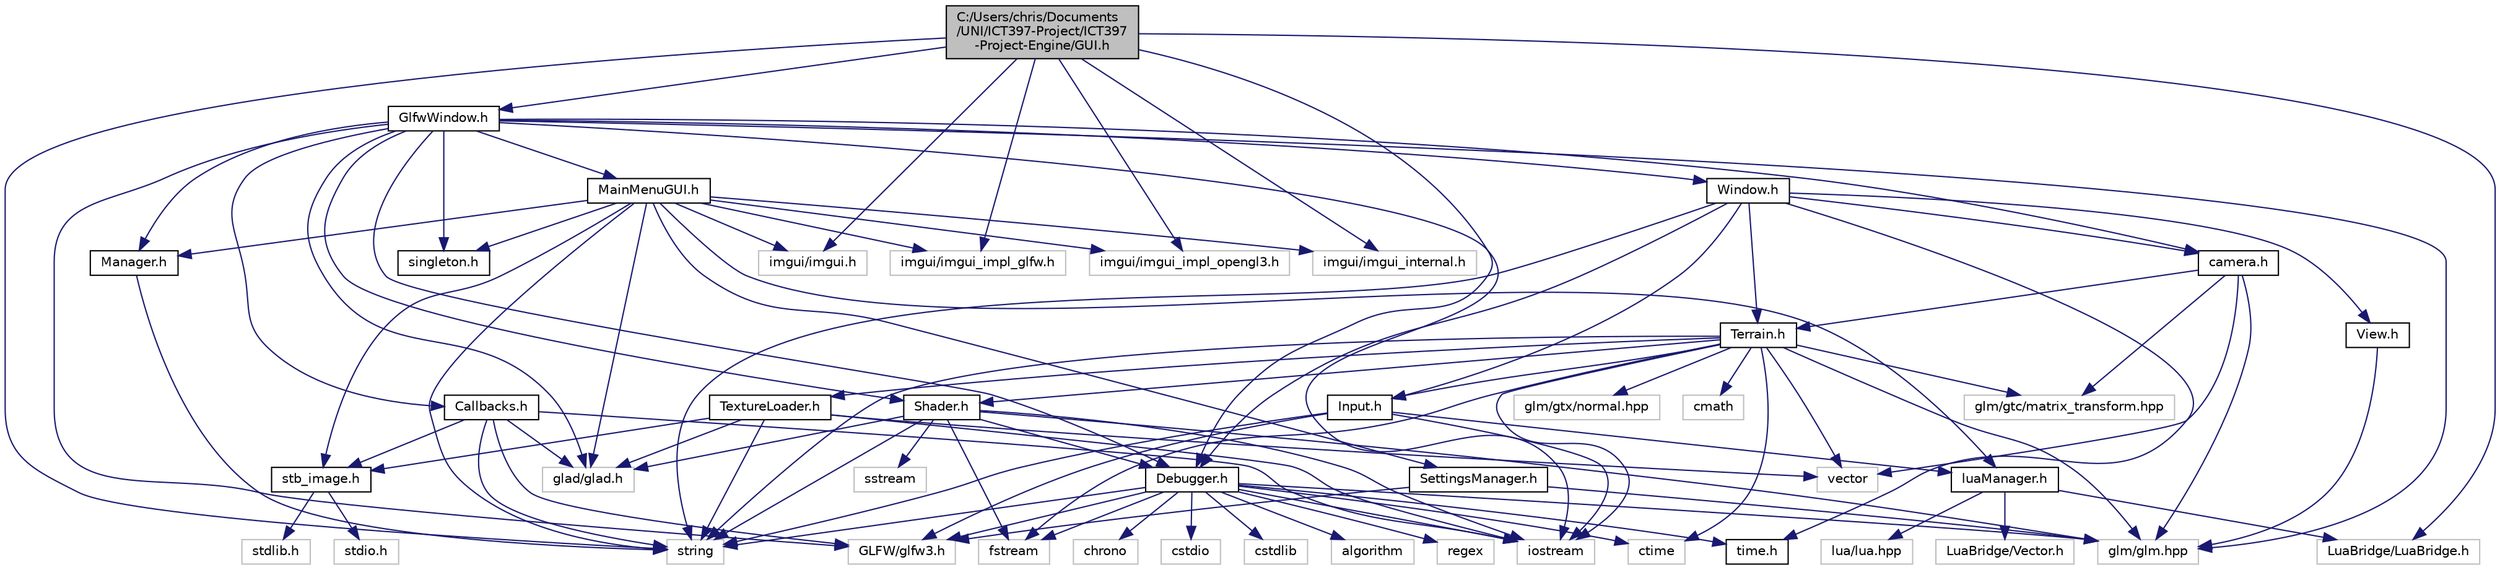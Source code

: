 digraph "C:/Users/chris/Documents/UNI/ICT397-Project/ICT397-Project-Engine/GUI.h"
{
 // LATEX_PDF_SIZE
  edge [fontname="Helvetica",fontsize="10",labelfontname="Helvetica",labelfontsize="10"];
  node [fontname="Helvetica",fontsize="10",shape=record];
  Node1 [label="C:/Users/chris/Documents\l/UNI/ICT397-Project/ICT397\l-Project-Engine/GUI.h",height=0.2,width=0.4,color="black", fillcolor="grey75", style="filled", fontcolor="black",tooltip="Base class for all GUI."];
  Node1 -> Node2 [color="midnightblue",fontsize="10",style="solid"];
  Node2 [label="Debugger.h",height=0.2,width=0.4,color="black", fillcolor="white", style="filled",URL="$_debugger_8h_source.html",tooltip=" "];
  Node2 -> Node3 [color="midnightblue",fontsize="10",style="solid"];
  Node3 [label="iostream",height=0.2,width=0.4,color="grey75", fillcolor="white", style="filled",tooltip=" "];
  Node2 -> Node4 [color="midnightblue",fontsize="10",style="solid"];
  Node4 [label="string",height=0.2,width=0.4,color="grey75", fillcolor="white", style="filled",tooltip=" "];
  Node2 -> Node5 [color="midnightblue",fontsize="10",style="solid"];
  Node5 [label="glm/glm.hpp",height=0.2,width=0.4,color="grey75", fillcolor="white", style="filled",tooltip=" "];
  Node2 -> Node6 [color="midnightblue",fontsize="10",style="solid"];
  Node6 [label="GLFW/glfw3.h",height=0.2,width=0.4,color="grey75", fillcolor="white", style="filled",tooltip=" "];
  Node2 -> Node7 [color="midnightblue",fontsize="10",style="solid"];
  Node7 [label="fstream",height=0.2,width=0.4,color="grey75", fillcolor="white", style="filled",tooltip=" "];
  Node2 -> Node8 [color="midnightblue",fontsize="10",style="solid"];
  Node8 [label="ctime",height=0.2,width=0.4,color="grey75", fillcolor="white", style="filled",tooltip=" "];
  Node2 -> Node9 [color="midnightblue",fontsize="10",style="solid"];
  Node9 [label="time.h",height=0.2,width=0.4,color="black", fillcolor="white", style="filled",URL="$_time_8h_source.html",tooltip=" "];
  Node2 -> Node10 [color="midnightblue",fontsize="10",style="solid"];
  Node10 [label="cstdio",height=0.2,width=0.4,color="grey75", fillcolor="white", style="filled",tooltip=" "];
  Node2 -> Node11 [color="midnightblue",fontsize="10",style="solid"];
  Node11 [label="cstdlib",height=0.2,width=0.4,color="grey75", fillcolor="white", style="filled",tooltip=" "];
  Node2 -> Node12 [color="midnightblue",fontsize="10",style="solid"];
  Node12 [label="algorithm",height=0.2,width=0.4,color="grey75", fillcolor="white", style="filled",tooltip=" "];
  Node2 -> Node13 [color="midnightblue",fontsize="10",style="solid"];
  Node13 [label="regex",height=0.2,width=0.4,color="grey75", fillcolor="white", style="filled",tooltip=" "];
  Node2 -> Node14 [color="midnightblue",fontsize="10",style="solid"];
  Node14 [label="chrono",height=0.2,width=0.4,color="grey75", fillcolor="white", style="filled",tooltip=" "];
  Node1 -> Node4 [color="midnightblue",fontsize="10",style="solid"];
  Node1 -> Node15 [color="midnightblue",fontsize="10",style="solid"];
  Node15 [label="GlfwWindow.h",height=0.2,width=0.4,color="black", fillcolor="white", style="filled",URL="$_glfw_window_8h_source.html",tooltip=" "];
  Node15 -> Node16 [color="midnightblue",fontsize="10",style="solid"];
  Node16 [label="glad/glad.h",height=0.2,width=0.4,color="grey75", fillcolor="white", style="filled",tooltip=" "];
  Node15 -> Node6 [color="midnightblue",fontsize="10",style="solid"];
  Node15 -> Node5 [color="midnightblue",fontsize="10",style="solid"];
  Node15 -> Node17 [color="midnightblue",fontsize="10",style="solid"];
  Node17 [label="Window.h",height=0.2,width=0.4,color="black", fillcolor="white", style="filled",URL="$_window_8h_source.html",tooltip=" "];
  Node17 -> Node4 [color="midnightblue",fontsize="10",style="solid"];
  Node17 -> Node18 [color="midnightblue",fontsize="10",style="solid"];
  Node18 [label="Terrain.h",height=0.2,width=0.4,color="black", fillcolor="white", style="filled",URL="$_terrain_8h_source.html",tooltip=" "];
  Node18 -> Node3 [color="midnightblue",fontsize="10",style="solid"];
  Node18 -> Node7 [color="midnightblue",fontsize="10",style="solid"];
  Node18 -> Node4 [color="midnightblue",fontsize="10",style="solid"];
  Node18 -> Node19 [color="midnightblue",fontsize="10",style="solid"];
  Node19 [label="vector",height=0.2,width=0.4,color="grey75", fillcolor="white", style="filled",tooltip=" "];
  Node18 -> Node5 [color="midnightblue",fontsize="10",style="solid"];
  Node18 -> Node20 [color="midnightblue",fontsize="10",style="solid"];
  Node20 [label="glm/gtx/normal.hpp",height=0.2,width=0.4,color="grey75", fillcolor="white", style="filled",tooltip=" "];
  Node18 -> Node21 [color="midnightblue",fontsize="10",style="solid"];
  Node21 [label="glm/gtc/matrix_transform.hpp",height=0.2,width=0.4,color="grey75", fillcolor="white", style="filled",tooltip=" "];
  Node18 -> Node8 [color="midnightblue",fontsize="10",style="solid"];
  Node18 -> Node22 [color="midnightblue",fontsize="10",style="solid"];
  Node22 [label="cmath",height=0.2,width=0.4,color="grey75", fillcolor="white", style="filled",tooltip=" "];
  Node18 -> Node23 [color="midnightblue",fontsize="10",style="solid"];
  Node23 [label="Shader.h",height=0.2,width=0.4,color="black", fillcolor="white", style="filled",URL="$_shader_8h_source.html",tooltip=" "];
  Node23 -> Node16 [color="midnightblue",fontsize="10",style="solid"];
  Node23 -> Node5 [color="midnightblue",fontsize="10",style="solid"];
  Node23 -> Node4 [color="midnightblue",fontsize="10",style="solid"];
  Node23 -> Node7 [color="midnightblue",fontsize="10",style="solid"];
  Node23 -> Node24 [color="midnightblue",fontsize="10",style="solid"];
  Node24 [label="sstream",height=0.2,width=0.4,color="grey75", fillcolor="white", style="filled",tooltip=" "];
  Node23 -> Node3 [color="midnightblue",fontsize="10",style="solid"];
  Node23 -> Node2 [color="midnightblue",fontsize="10",style="solid"];
  Node18 -> Node25 [color="midnightblue",fontsize="10",style="solid"];
  Node25 [label="TextureLoader.h",height=0.2,width=0.4,color="black", fillcolor="white", style="filled",URL="$_texture_loader_8h_source.html",tooltip=" "];
  Node25 -> Node19 [color="midnightblue",fontsize="10",style="solid"];
  Node25 -> Node4 [color="midnightblue",fontsize="10",style="solid"];
  Node25 -> Node16 [color="midnightblue",fontsize="10",style="solid"];
  Node25 -> Node26 [color="midnightblue",fontsize="10",style="solid"];
  Node26 [label="stb_image.h",height=0.2,width=0.4,color="black", fillcolor="white", style="filled",URL="$stb__image_8h_source.html",tooltip=" "];
  Node26 -> Node27 [color="midnightblue",fontsize="10",style="solid"];
  Node27 [label="stdio.h",height=0.2,width=0.4,color="grey75", fillcolor="white", style="filled",tooltip=" "];
  Node26 -> Node28 [color="midnightblue",fontsize="10",style="solid"];
  Node28 [label="stdlib.h",height=0.2,width=0.4,color="grey75", fillcolor="white", style="filled",tooltip=" "];
  Node25 -> Node3 [color="midnightblue",fontsize="10",style="solid"];
  Node18 -> Node29 [color="midnightblue",fontsize="10",style="solid"];
  Node29 [label="Input.h",height=0.2,width=0.4,color="black", fillcolor="white", style="filled",URL="$_input_8h_source.html",tooltip=" "];
  Node29 -> Node6 [color="midnightblue",fontsize="10",style="solid"];
  Node29 -> Node4 [color="midnightblue",fontsize="10",style="solid"];
  Node29 -> Node3 [color="midnightblue",fontsize="10",style="solid"];
  Node29 -> Node30 [color="midnightblue",fontsize="10",style="solid"];
  Node30 [label="luaManager.h",height=0.2,width=0.4,color="black", fillcolor="white", style="filled",URL="$lua_manager_8h_source.html",tooltip=" "];
  Node30 -> Node31 [color="midnightblue",fontsize="10",style="solid"];
  Node31 [label="lua/lua.hpp",height=0.2,width=0.4,color="grey75", fillcolor="white", style="filled",tooltip=" "];
  Node30 -> Node32 [color="midnightblue",fontsize="10",style="solid"];
  Node32 [label="LuaBridge/LuaBridge.h",height=0.2,width=0.4,color="grey75", fillcolor="white", style="filled",tooltip=" "];
  Node30 -> Node33 [color="midnightblue",fontsize="10",style="solid"];
  Node33 [label="LuaBridge/Vector.h",height=0.2,width=0.4,color="grey75", fillcolor="white", style="filled",tooltip=" "];
  Node17 -> Node29 [color="midnightblue",fontsize="10",style="solid"];
  Node17 -> Node34 [color="midnightblue",fontsize="10",style="solid"];
  Node34 [label="camera.h",height=0.2,width=0.4,color="black", fillcolor="white", style="filled",URL="$camera_8h_source.html",tooltip=" "];
  Node34 -> Node5 [color="midnightblue",fontsize="10",style="solid"];
  Node34 -> Node21 [color="midnightblue",fontsize="10",style="solid"];
  Node34 -> Node18 [color="midnightblue",fontsize="10",style="solid"];
  Node34 -> Node19 [color="midnightblue",fontsize="10",style="solid"];
  Node17 -> Node35 [color="midnightblue",fontsize="10",style="solid"];
  Node35 [label="View.h",height=0.2,width=0.4,color="black", fillcolor="white", style="filled",URL="$_view_8h_source.html",tooltip=" "];
  Node35 -> Node5 [color="midnightblue",fontsize="10",style="solid"];
  Node17 -> Node9 [color="midnightblue",fontsize="10",style="solid"];
  Node17 -> Node2 [color="midnightblue",fontsize="10",style="solid"];
  Node15 -> Node3 [color="midnightblue",fontsize="10",style="solid"];
  Node15 -> Node36 [color="midnightblue",fontsize="10",style="solid"];
  Node36 [label="Callbacks.h",height=0.2,width=0.4,color="black", fillcolor="white", style="filled",URL="$_callbacks_8h_source.html",tooltip=" "];
  Node36 -> Node16 [color="midnightblue",fontsize="10",style="solid"];
  Node36 -> Node6 [color="midnightblue",fontsize="10",style="solid"];
  Node36 -> Node4 [color="midnightblue",fontsize="10",style="solid"];
  Node36 -> Node3 [color="midnightblue",fontsize="10",style="solid"];
  Node36 -> Node26 [color="midnightblue",fontsize="10",style="solid"];
  Node15 -> Node37 [color="midnightblue",fontsize="10",style="solid"];
  Node37 [label="singleton.h",height=0.2,width=0.4,color="black", fillcolor="white", style="filled",URL="$singleton_8h_source.html",tooltip=" "];
  Node15 -> Node34 [color="midnightblue",fontsize="10",style="solid"];
  Node15 -> Node23 [color="midnightblue",fontsize="10",style="solid"];
  Node15 -> Node38 [color="midnightblue",fontsize="10",style="solid"];
  Node38 [label="Manager.h",height=0.2,width=0.4,color="black", fillcolor="white", style="filled",URL="$_manager_8h_source.html",tooltip=" "];
  Node38 -> Node4 [color="midnightblue",fontsize="10",style="solid"];
  Node15 -> Node2 [color="midnightblue",fontsize="10",style="solid"];
  Node15 -> Node39 [color="midnightblue",fontsize="10",style="solid"];
  Node39 [label="MainMenuGUI.h",height=0.2,width=0.4,color="black", fillcolor="white", style="filled",URL="$_main_menu_g_u_i_8h.html",tooltip="Main menu GUI functions."];
  Node39 -> Node4 [color="midnightblue",fontsize="10",style="solid"];
  Node39 -> Node16 [color="midnightblue",fontsize="10",style="solid"];
  Node39 -> Node40 [color="midnightblue",fontsize="10",style="solid"];
  Node40 [label="imgui/imgui.h",height=0.2,width=0.4,color="grey75", fillcolor="white", style="filled",tooltip=" "];
  Node39 -> Node41 [color="midnightblue",fontsize="10",style="solid"];
  Node41 [label="imgui/imgui_impl_glfw.h",height=0.2,width=0.4,color="grey75", fillcolor="white", style="filled",tooltip=" "];
  Node39 -> Node42 [color="midnightblue",fontsize="10",style="solid"];
  Node42 [label="imgui/imgui_impl_opengl3.h",height=0.2,width=0.4,color="grey75", fillcolor="white", style="filled",tooltip=" "];
  Node39 -> Node43 [color="midnightblue",fontsize="10",style="solid"];
  Node43 [label="imgui/imgui_internal.h",height=0.2,width=0.4,color="grey75", fillcolor="white", style="filled",tooltip=" "];
  Node39 -> Node30 [color="midnightblue",fontsize="10",style="solid"];
  Node39 -> Node26 [color="midnightblue",fontsize="10",style="solid"];
  Node39 -> Node37 [color="midnightblue",fontsize="10",style="solid"];
  Node39 -> Node38 [color="midnightblue",fontsize="10",style="solid"];
  Node39 -> Node44 [color="midnightblue",fontsize="10",style="solid"];
  Node44 [label="SettingsManager.h",height=0.2,width=0.4,color="black", fillcolor="white", style="filled",URL="$_settings_manager_8h_source.html",tooltip=" "];
  Node44 -> Node6 [color="midnightblue",fontsize="10",style="solid"];
  Node44 -> Node5 [color="midnightblue",fontsize="10",style="solid"];
  Node1 -> Node40 [color="midnightblue",fontsize="10",style="solid"];
  Node1 -> Node41 [color="midnightblue",fontsize="10",style="solid"];
  Node1 -> Node42 [color="midnightblue",fontsize="10",style="solid"];
  Node1 -> Node43 [color="midnightblue",fontsize="10",style="solid"];
  Node1 -> Node32 [color="midnightblue",fontsize="10",style="solid"];
}
